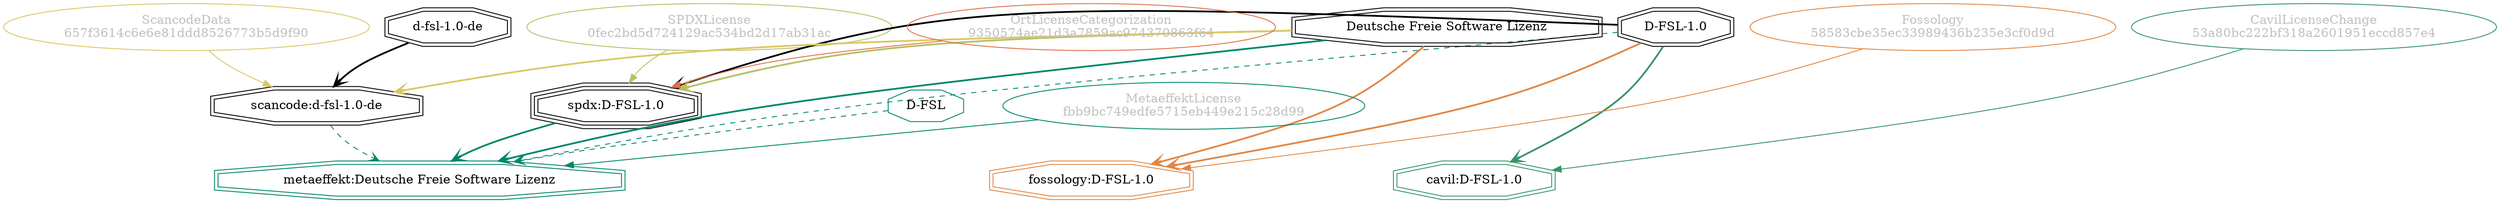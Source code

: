 strict digraph {
    node [shape=box];
    graph [splines=curved];
    1440 [label="SPDXLicense\n0fec2bd5d724129ac534bd2d17ab31ac"
         ,fontcolor=gray
         ,color="#b8bf62"
         ,fillcolor="beige;1"
         ,shape=ellipse];
    1441 [label="spdx:D-FSL-1.0"
         ,shape=tripleoctagon];
    1442 [label="D-FSL-1.0"
         ,shape=doubleoctagon];
    1443 [label="Deutsche Freie Software Lizenz"
         ,shape=doubleoctagon];
    14453 [label="ScancodeData\n657f3614c6e6e81ddd8526773b5d9f90"
          ,fontcolor=gray
          ,color="#dac767"
          ,fillcolor="beige;1"
          ,shape=ellipse];
    14454 [label="scancode:d-fsl-1.0-de"
          ,shape=doubleoctagon];
    14455 [label="d-fsl-1.0-de"
          ,shape=doubleoctagon];
    27415 [label="Fossology\n58583cbe35ec33989436b235e3cf0d9d"
          ,fontcolor=gray
          ,color="#e18745"
          ,fillcolor="beige;1"
          ,shape=ellipse];
    27416 [label="fossology:D-FSL-1.0"
          ,color="#e18745"
          ,shape=doubleoctagon];
    28653 [label="OrtLicenseCategorization\n9350574ae21d3a7859ac974370863f64"
          ,fontcolor=gray
          ,color="#e06f45"
          ,fillcolor="beige;1"
          ,shape=ellipse];
    36728 [label="CavilLicenseChange\n53a80bc222bf318a2601951eccd857e4"
          ,fontcolor=gray
          ,color="#379469"
          ,fillcolor="beige;1"
          ,shape=ellipse];
    36729 [label="cavil:D-FSL-1.0"
          ,color="#379469"
          ,shape=doubleoctagon];
    41141 [label="MetaeffektLicense\nfbb9bc749edfe5715eb449e215c28d99"
          ,fontcolor=gray
          ,color="#00876c"
          ,fillcolor="beige;1"
          ,shape=ellipse];
    41142 [label="metaeffekt:Deutsche Freie Software Lizenz"
          ,color="#00876c"
          ,shape=doubleoctagon];
    41143 [label="D-FSL"
          ,color="#00876c"
          ,shape=octagon];
    1440 -> 1441 [weight=0.5
                 ,color="#b8bf62"];
    1441 -> 41142 [style=bold
                  ,arrowhead=vee
                  ,weight=0.7
                  ,color="#00876c"];
    1442 -> 1441 [style=bold
                 ,arrowhead=vee
                 ,weight=0.7];
    1442 -> 27416 [style=bold
                  ,arrowhead=vee
                  ,weight=0.7
                  ,color="#e18745"];
    1442 -> 36729 [style=bold
                  ,arrowhead=vee
                  ,weight=0.7
                  ,color="#379469"];
    1442 -> 36729 [style=bold
                  ,arrowhead=vee
                  ,weight=0.7
                  ,color="#379469"];
    1442 -> 41142 [style=dashed
                  ,arrowhead=vee
                  ,weight=0.5
                  ,color="#00876c"];
    1443 -> 1441 [style=bold
                 ,arrowhead=vee
                 ,weight=0.7
                 ,color="#b8bf62"];
    1443 -> 14454 [style=bold
                  ,arrowhead=vee
                  ,weight=0.7
                  ,color="#dac767"];
    1443 -> 27416 [style=bold
                  ,arrowhead=vee
                  ,weight=0.7
                  ,color="#e18745"];
    1443 -> 41142 [style=bold
                  ,arrowhead=vee
                  ,weight=0.7
                  ,color="#00876c"];
    1443 -> 41142 [style=bold
                  ,arrowhead=vee
                  ,weight=0.7
                  ,color="#00876c"];
    14453 -> 14454 [weight=0.5
                   ,color="#dac767"];
    14454 -> 41142 [style=dashed
                   ,arrowhead=vee
                   ,weight=0.5
                   ,color="#00876c"];
    14455 -> 14454 [style=bold
                   ,arrowhead=vee
                   ,weight=0.7];
    27415 -> 27416 [weight=0.5
                   ,color="#e18745"];
    28653 -> 1441 [weight=0.5
                  ,color="#e06f45"];
    36728 -> 36729 [weight=0.5
                   ,color="#379469"];
    41141 -> 41142 [weight=0.5
                   ,color="#00876c"];
    41143 -> 41142 [style=dashed
                   ,arrowhead=vee
                   ,weight=0.5
                   ,color="#00876c"];
}
